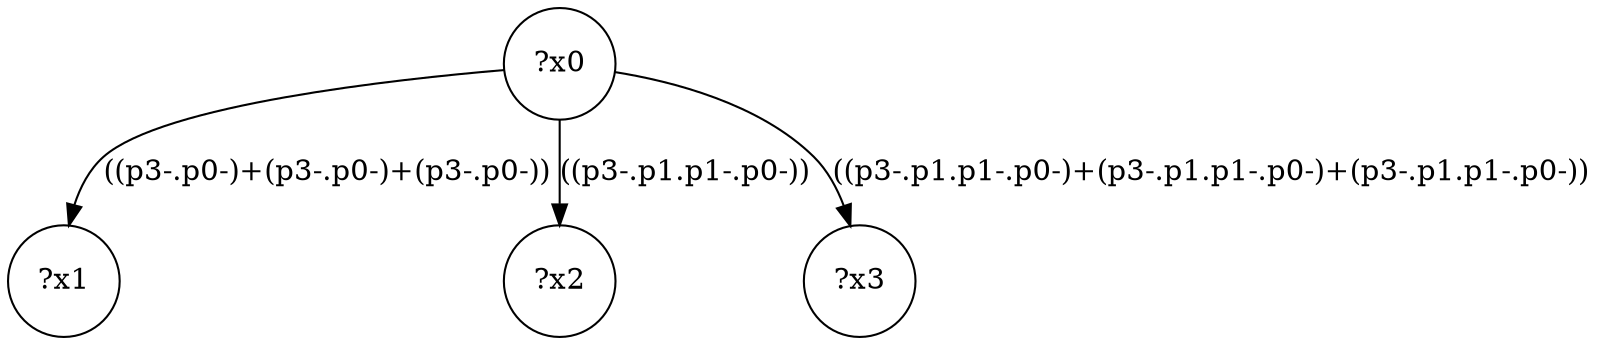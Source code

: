digraph g {
	x0 [shape=circle, label="?x0"];
	x1 [shape=circle, label="?x1"];
	x0 -> x1 [label="((p3-.p0-)+(p3-.p0-)+(p3-.p0-))"];
	x2 [shape=circle, label="?x2"];
	x0 -> x2 [label="((p3-.p1.p1-.p0-))"];
	x3 [shape=circle, label="?x3"];
	x0 -> x3 [label="((p3-.p1.p1-.p0-)+(p3-.p1.p1-.p0-)+(p3-.p1.p1-.p0-))"];
}
